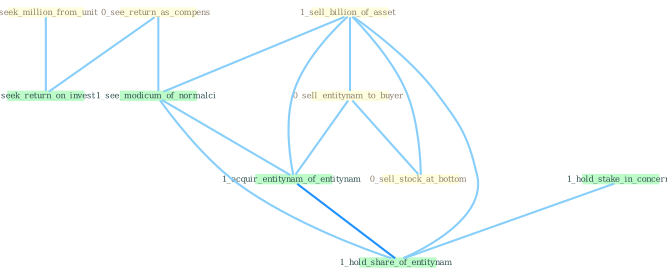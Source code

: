 Graph G{ 
    node
    [shape=polygon,style=filled,width=.5,height=.06,color="#BDFCC9",fixedsize=true,fontsize=4,
    fontcolor="#2f4f4f"];
    {node
    [color="#ffffe0", fontcolor="#8b7d6b"] "0_seek_million_from_unit " "1_sell_billion_of_asset " "0_sell_entitynam_to_buyer " "0_see_return_as_compens " "0_sell_stock_at_bottom "}
{node [color="#fff0f5", fontcolor="#b22222"]}
edge [color="#B0E2FF"];

	"0_seek_million_from_unit " -- "0_seek_return_on_invest " [w="1", color="#87cefa" ];
	"1_sell_billion_of_asset " -- "0_sell_entitynam_to_buyer " [w="1", color="#87cefa" ];
	"1_sell_billion_of_asset " -- "0_sell_stock_at_bottom " [w="1", color="#87cefa" ];
	"1_sell_billion_of_asset " -- "1_see_modicum_of_normalci " [w="1", color="#87cefa" ];
	"1_sell_billion_of_asset " -- "1_acquir_entitynam_of_entitynam " [w="1", color="#87cefa" ];
	"1_sell_billion_of_asset " -- "1_hold_share_of_entitynam " [w="1", color="#87cefa" ];
	"0_sell_entitynam_to_buyer " -- "0_sell_stock_at_bottom " [w="1", color="#87cefa" ];
	"0_sell_entitynam_to_buyer " -- "1_acquir_entitynam_of_entitynam " [w="1", color="#87cefa" ];
	"0_see_return_as_compens " -- "0_seek_return_on_invest " [w="1", color="#87cefa" ];
	"0_see_return_as_compens " -- "1_see_modicum_of_normalci " [w="1", color="#87cefa" ];
	"1_hold_stake_in_concern " -- "1_hold_share_of_entitynam " [w="1", color="#87cefa" ];
	"1_see_modicum_of_normalci " -- "1_acquir_entitynam_of_entitynam " [w="1", color="#87cefa" ];
	"1_see_modicum_of_normalci " -- "1_hold_share_of_entitynam " [w="1", color="#87cefa" ];
	"1_acquir_entitynam_of_entitynam " -- "1_hold_share_of_entitynam " [w="2", color="#1e90ff" , len=0.8];
}